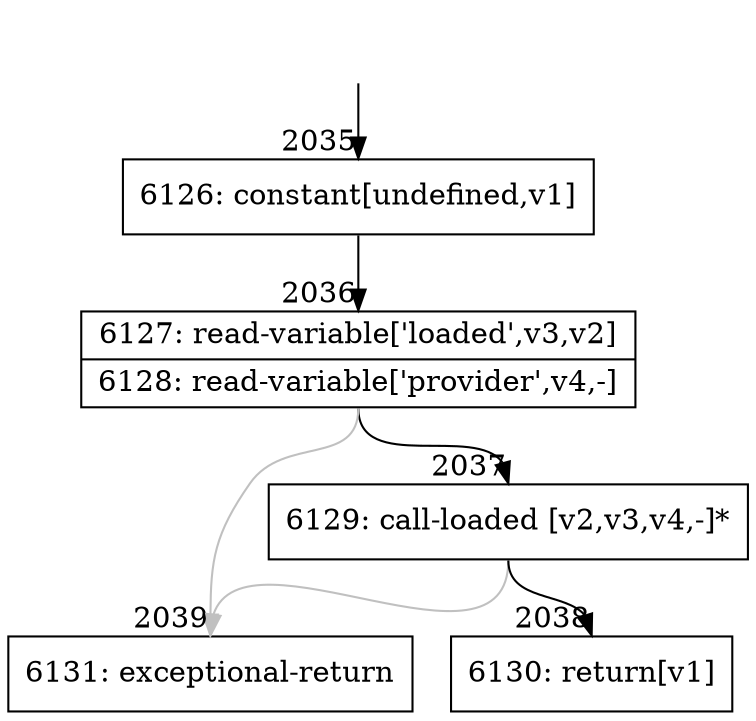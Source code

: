 digraph {
rankdir="TD"
BB_entry114[shape=none,label=""];
BB_entry114 -> BB2035 [tailport=s, headport=n, headlabel="    2035"]
BB2035 [shape=record label="{6126: constant[undefined,v1]}" ] 
BB2035 -> BB2036 [tailport=s, headport=n, headlabel="      2036"]
BB2036 [shape=record label="{6127: read-variable['loaded',v3,v2]|6128: read-variable['provider',v4,-]}" ] 
BB2036 -> BB2037 [tailport=s, headport=n, headlabel="      2037"]
BB2036 -> BB2039 [tailport=s, headport=n, color=gray, headlabel="      2039"]
BB2037 [shape=record label="{6129: call-loaded [v2,v3,v4,-]*}" ] 
BB2037 -> BB2038 [tailport=s, headport=n, headlabel="      2038"]
BB2037 -> BB2039 [tailport=s, headport=n, color=gray]
BB2038 [shape=record label="{6130: return[v1]}" ] 
BB2039 [shape=record label="{6131: exceptional-return}" ] 
//#$~ 2025
}
